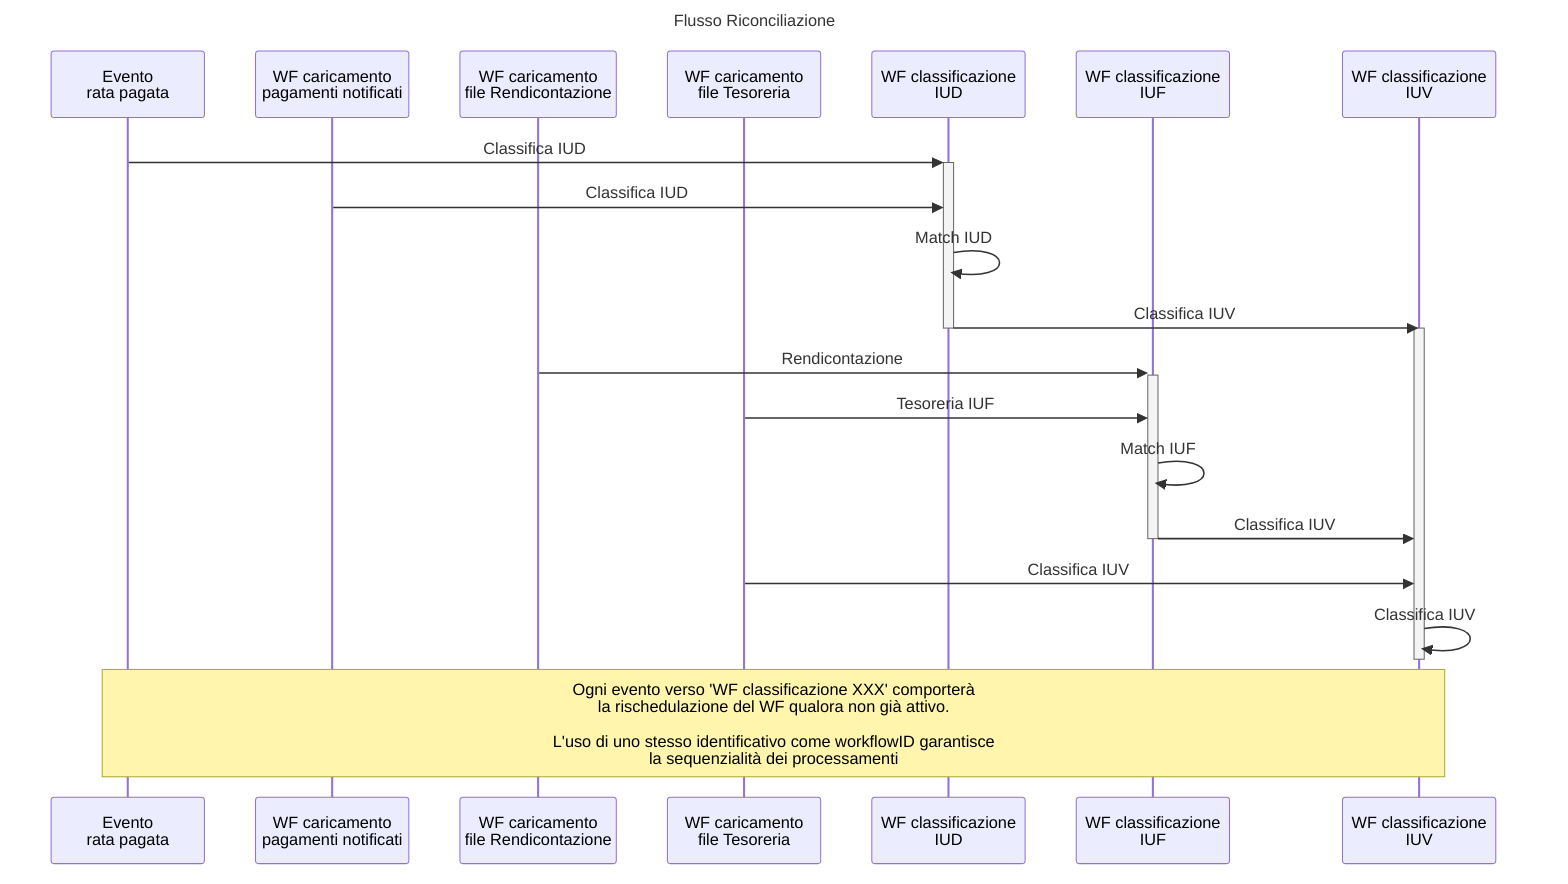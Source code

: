 ---
title: Flusso Riconciliazione
---
sequenceDiagram
    participant EV_RT as Evento<BR />rata pagata
    participant WF_RN as WF caricamento<BR />pagamenti notificati
    participant WF_R as WF caricamento<BR />file Rendicontazione
    participant WF_T as WF caricamento<BR />file Tesoreria
    participant WF_CLS_IUD as WF classificazione<BR />IUD
    participant WF_CLS_IUF as WF classificazione<BR />IUF
    participant WF_CLS_IUV as WF classificazione<BR />IUV

    EV_RT ->>+ WF_CLS_IUD: Classifica IUD
    WF_RN ->> WF_CLS_IUD: Classifica IUD
    WF_CLS_IUD ->> WF_CLS_IUD: Match IUD
    WF_CLS_IUD ->>- WF_CLS_IUV: Classifica IUV
    activate WF_CLS_IUV

    WF_R ->>+ WF_CLS_IUF: Rendicontazione
    WF_T ->> WF_CLS_IUF: Tesoreria IUF
    WF_CLS_IUF ->> WF_CLS_IUF: Match IUF
    WF_CLS_IUF ->>- WF_CLS_IUV: Classifica IUV

    WF_T ->> WF_CLS_IUV: Classifica IUV
    WF_CLS_IUV ->>- WF_CLS_IUV: Classifica IUV

    note over EV_RT,WF_CLS_IUV: Ogni evento verso 'WF classificazione XXX' comporterà<BR />la rischedulazione del WF qualora non già attivo.<BR/><BR/>L'uso di uno stesso identificativo come workflowID garantisce<BR />la sequenzialità dei processamenti